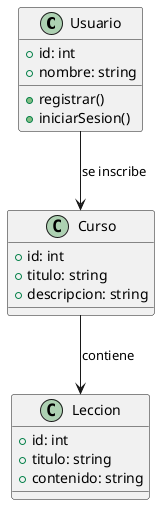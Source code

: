 @startuml

class Usuario {
  +id: int
  +nombre: string
  +registrar()
  +iniciarSesion()
}

class Curso {
  +id: int
  +titulo: string
  +descripcion: string
}

class Leccion {
  +id: int
  +titulo: string
  +contenido: string
}

Usuario --> Curso : "se inscribe"
Curso --> Leccion : "contiene"

@enduml
